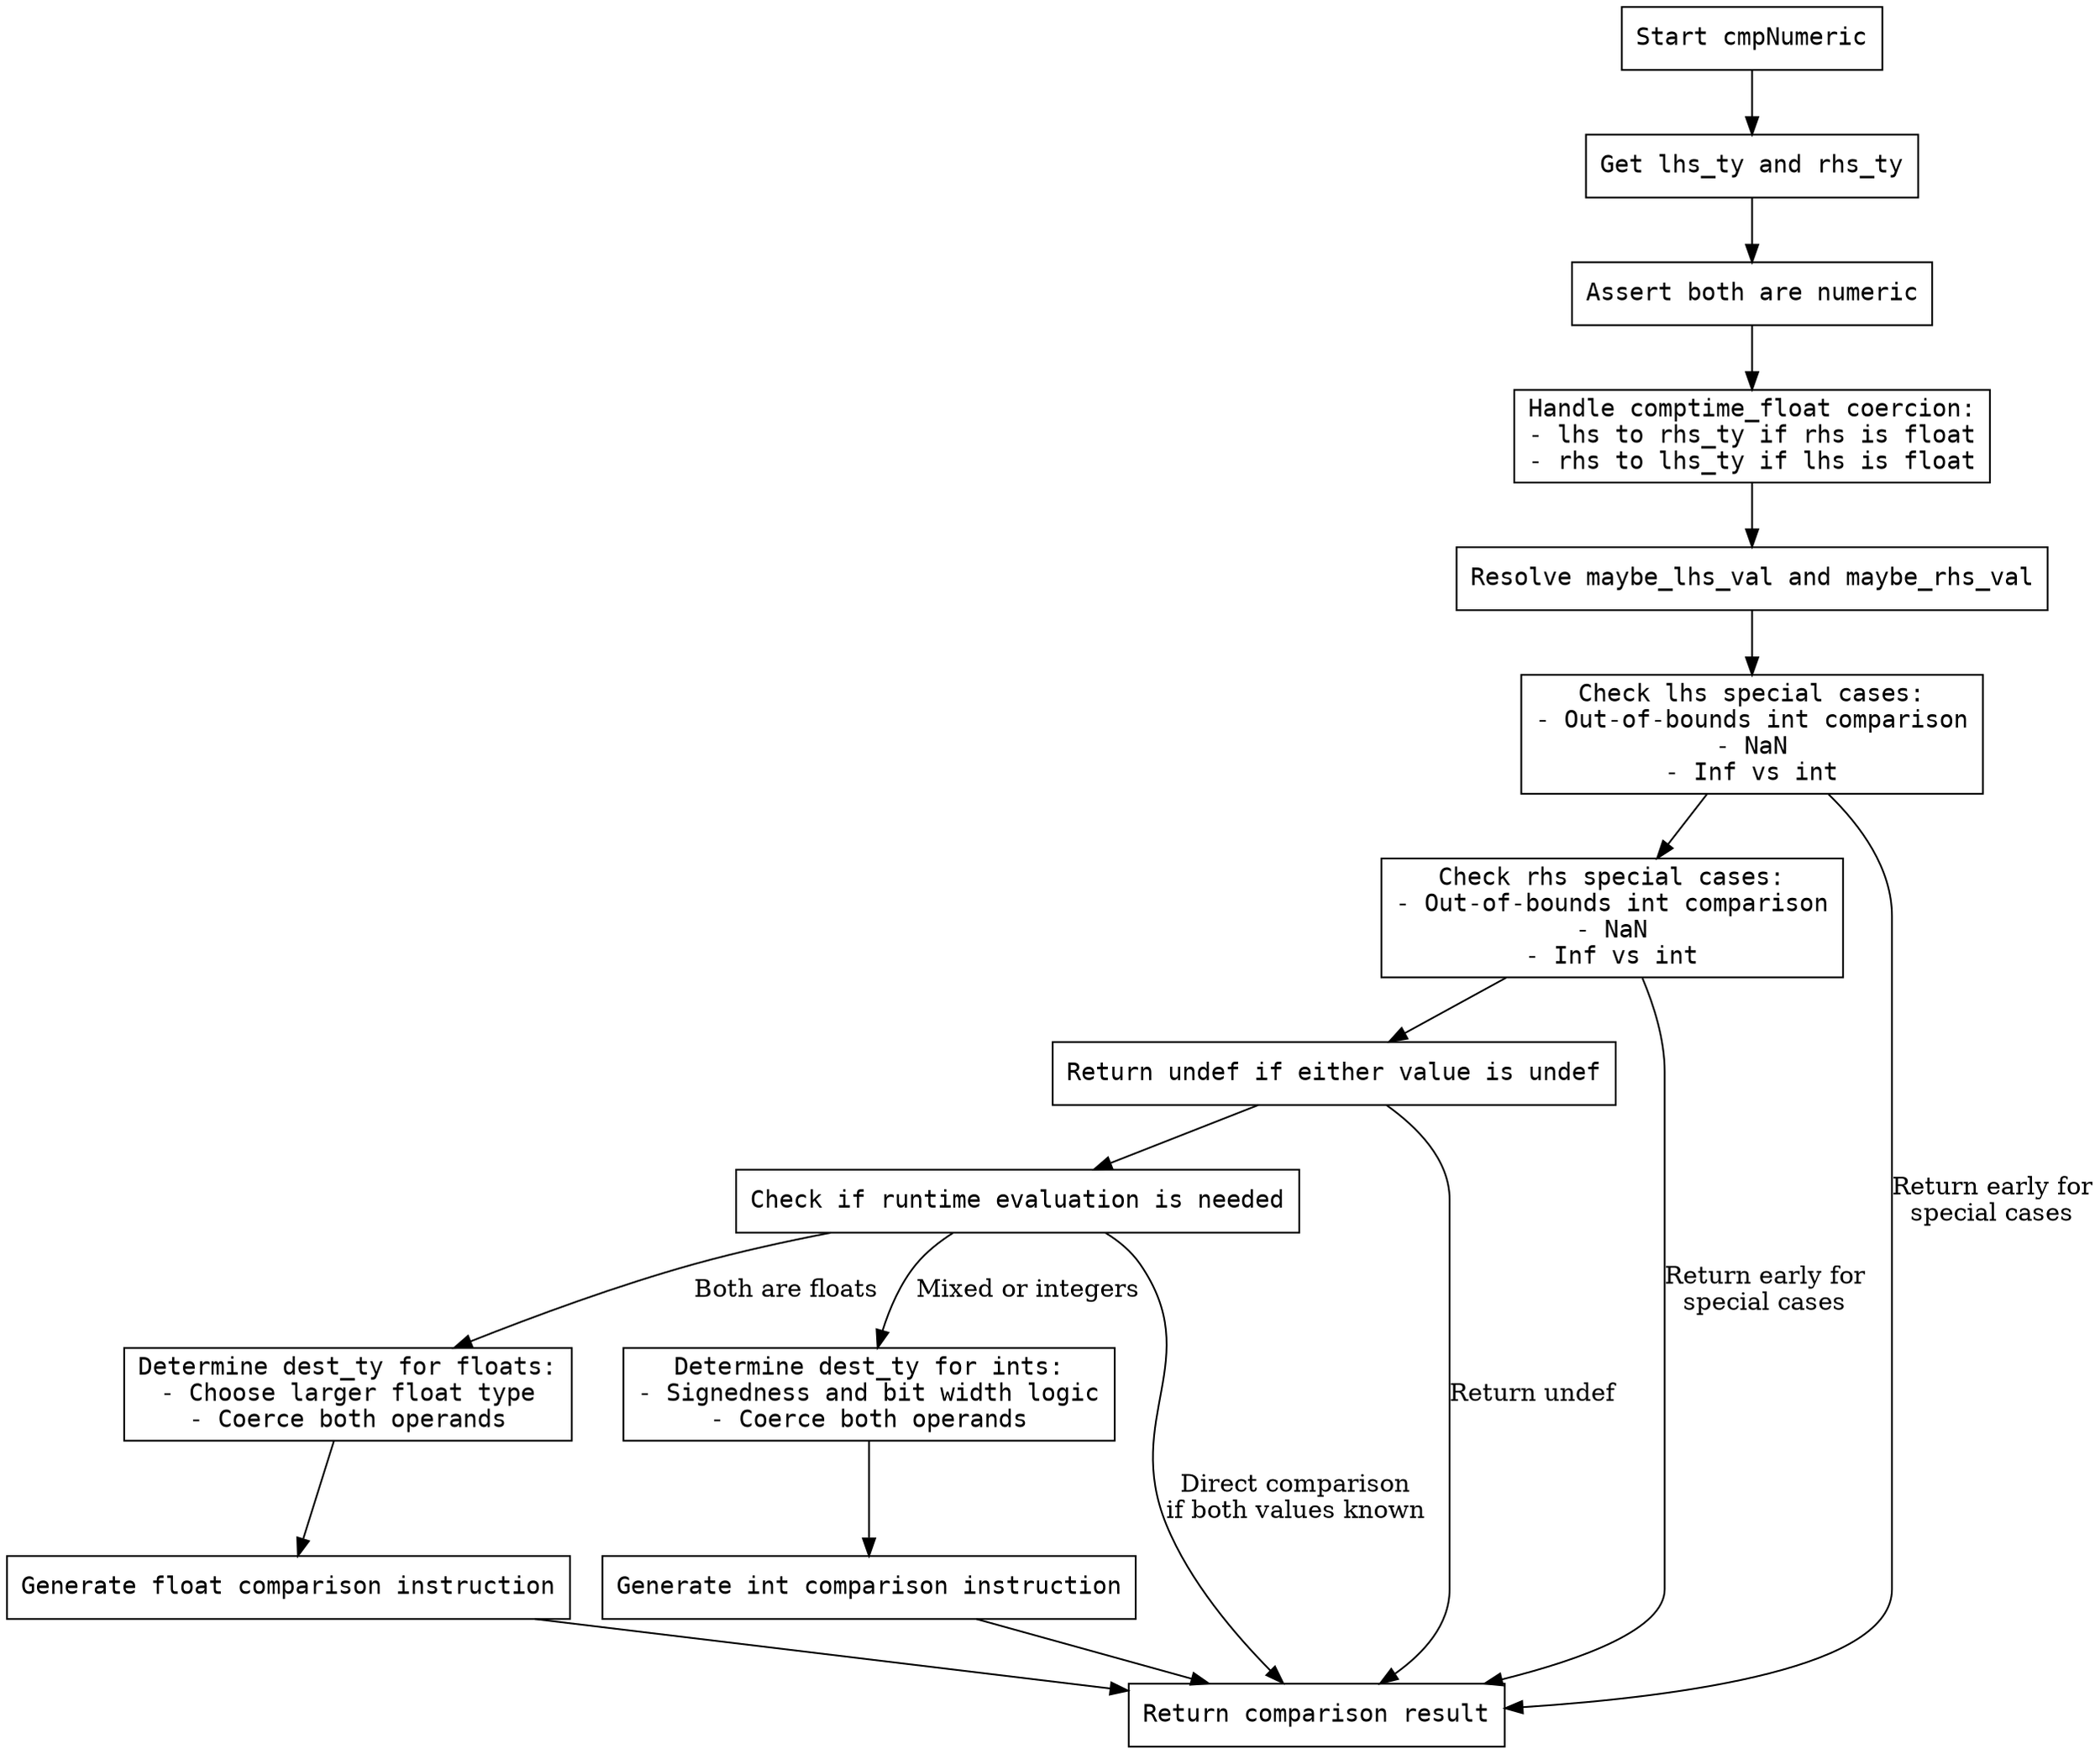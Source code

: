 
digraph cmpNumeric {
    node [shape=rectangle, fontname="Courier"];
    start [label="Start cmpNumeric"];
    get_types [label="Get lhs_ty and rhs_ty"];
    assert_numeric [label="Assert both are numeric"];
    handle_comptime_float [label="Handle comptime_float coercion:\n- lhs to rhs_ty if rhs is float\n- rhs to lhs_ty if lhs is float"];
    resolve_values [label="Resolve maybe_lhs_val and maybe_rhs_val"];
    check_lhs_special [label="Check lhs special cases:\n- Out-of-bounds int comparison\n- NaN\n- Inf vs int"];
    check_rhs_special [label="Check rhs special cases:\n- Out-of-bounds int comparison\n- NaN\n- Inf vs int"];
    check_undef [label="Return undef if either value is undef"];
    runtime_check [label="Check if runtime evaluation is needed"];
    handle_floats [label="Determine dest_ty for floats:\n- Choose larger float type\n- Coerce both operands"];
    handle_ints [label="Determine dest_ty for ints:\n- Signedness and bit width logic\n- Coerce both operands"];
    generate_float_cmp [label="Generate float comparison instruction"];
    generate_int_cmp [label="Generate int comparison instruction"];
    end [label="Return comparison result"];

    start -> get_types;
    get_types -> assert_numeric;
    assert_numeric -> handle_comptime_float;
    handle_comptime_float -> resolve_values;
    resolve_values -> check_lhs_special;
    check_lhs_special -> check_rhs_special;
    check_rhs_special -> check_undef;
    check_undef -> runtime_check;
    runtime_check -> handle_floats [label="Both are floats"];
    runtime_check -> handle_ints [label="Mixed or integers"];
    handle_floats -> generate_float_cmp;
    handle_ints -> generate_int_cmp;
    generate_float_cmp -> end;
    generate_int_cmp -> end;
    
    // Special case branches
    check_lhs_special -> end [label="Return early for\nspecial cases"];
    check_rhs_special -> end [label="Return early for\nspecial cases"];
    check_undef -> end [label="Return undef"];
    runtime_check -> end [label="Direct comparison\nif both values known"];
}
